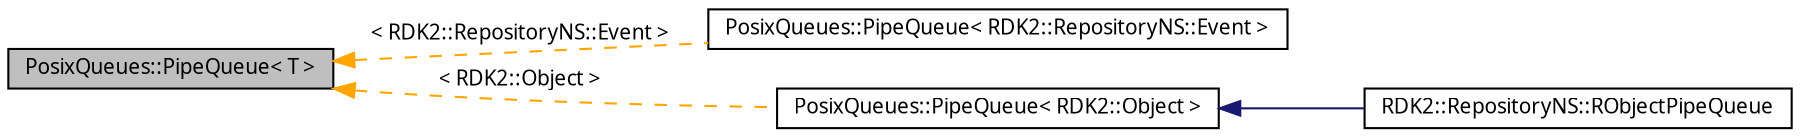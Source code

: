 digraph G
{
  edge [fontname="FreeSans.ttf",fontsize=10,labelfontname="FreeSans.ttf",labelfontsize=10];
  node [fontname="FreeSans.ttf",fontsize=10,shape=record];
  rankdir=LR;
  Node1 [label="PosixQueues::PipeQueue\< T \>",height=0.2,width=0.4,color="black", fillcolor="grey75", style="filled" fontcolor="black"];
  Node1 -> Node2 [dir=back,color="orange",fontsize=10,style="dashed",label="\< RDK2::RepositoryNS::Event \>",fontname="FreeSans.ttf"];
  Node2 [label="PosixQueues::PipeQueue\< RDK2::RepositoryNS::Event \>",height=0.2,width=0.4,color="black", fillcolor="white", style="filled",URL="$class_posix_queues_1_1_pipe_queue.html"];
  Node1 -> Node3 [dir=back,color="orange",fontsize=10,style="dashed",label="\< RDK2::Object \>",fontname="FreeSans.ttf"];
  Node3 [label="PosixQueues::PipeQueue\< RDK2::Object \>",height=0.2,width=0.4,color="black", fillcolor="white", style="filled",URL="$class_posix_queues_1_1_pipe_queue.html"];
  Node3 -> Node4 [dir=back,color="midnightblue",fontsize=10,style="solid",fontname="FreeSans.ttf"];
  Node4 [label="RDK2::RepositoryNS::RObjectPipeQueue",height=0.2,width=0.4,color="black", fillcolor="white", style="filled",URL="$struct_r_d_k2_1_1_repository_n_s_1_1_r_object_pipe_queue.html"];
}
